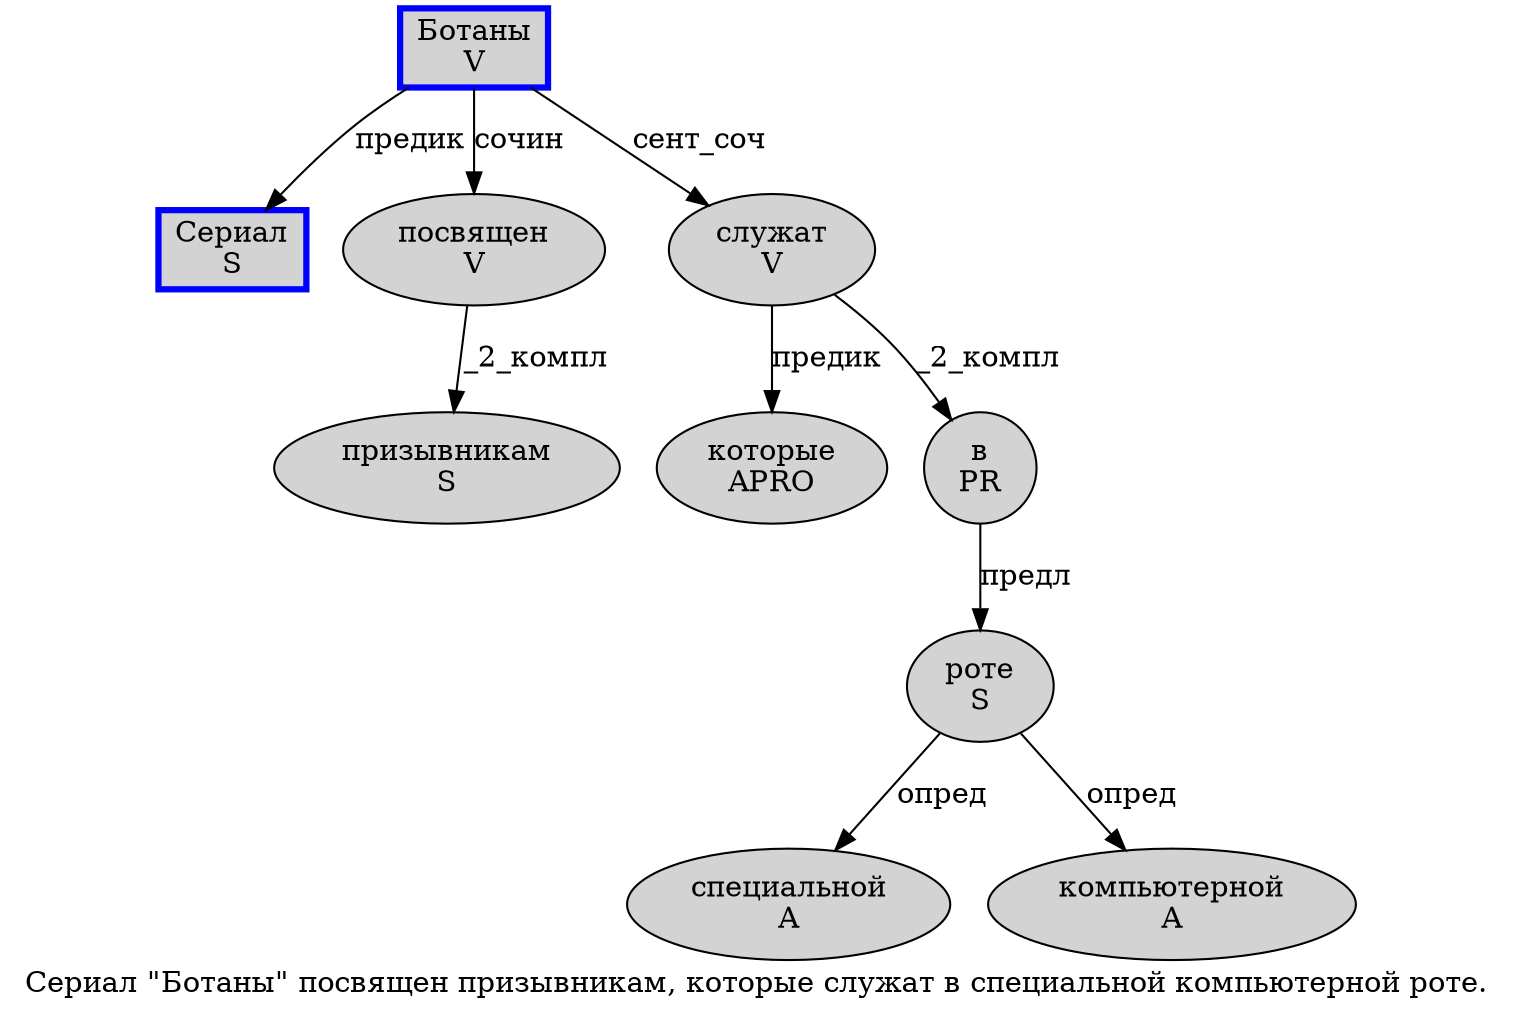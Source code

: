 digraph SENTENCE_466 {
	graph [label="Сериал \"Ботаны\" посвящен призывникам, которые служат в специальной компьютерной роте."]
	node [style=filled]
		0 [label="Сериал
S" color=blue fillcolor=lightgray penwidth=3 shape=box]
		2 [label="Ботаны
V" color=blue fillcolor=lightgray penwidth=3 shape=box]
		4 [label="посвящен
V" color="" fillcolor=lightgray penwidth=1 shape=ellipse]
		5 [label="призывникам
S" color="" fillcolor=lightgray penwidth=1 shape=ellipse]
		7 [label="которые
APRO" color="" fillcolor=lightgray penwidth=1 shape=ellipse]
		8 [label="служат
V" color="" fillcolor=lightgray penwidth=1 shape=ellipse]
		9 [label="в
PR" color="" fillcolor=lightgray penwidth=1 shape=ellipse]
		10 [label="специальной
A" color="" fillcolor=lightgray penwidth=1 shape=ellipse]
		11 [label="компьютерной
A" color="" fillcolor=lightgray penwidth=1 shape=ellipse]
		12 [label="роте
S" color="" fillcolor=lightgray penwidth=1 shape=ellipse]
			2 -> 0 [label="предик"]
			2 -> 4 [label="сочин"]
			2 -> 8 [label="сент_соч"]
			4 -> 5 [label="_2_компл"]
			8 -> 7 [label="предик"]
			8 -> 9 [label="_2_компл"]
			9 -> 12 [label="предл"]
			12 -> 10 [label="опред"]
			12 -> 11 [label="опред"]
}